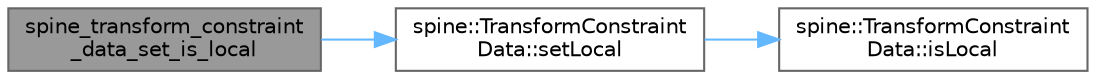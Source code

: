 digraph "spine_transform_constraint_data_set_is_local"
{
 // LATEX_PDF_SIZE
  bgcolor="transparent";
  edge [fontname=Helvetica,fontsize=10,labelfontname=Helvetica,labelfontsize=10];
  node [fontname=Helvetica,fontsize=10,shape=box,height=0.2,width=0.4];
  rankdir="LR";
  Node1 [id="Node000001",label="spine_transform_constraint\l_data_set_is_local",height=0.2,width=0.4,color="gray40", fillcolor="grey60", style="filled", fontcolor="black",tooltip=" "];
  Node1 -> Node2 [id="edge3_Node000001_Node000002",color="steelblue1",style="solid",tooltip=" "];
  Node2 [id="Node000002",label="spine::TransformConstraint\lData::setLocal",height=0.2,width=0.4,color="grey40", fillcolor="white", style="filled",URL="$classspine_1_1_transform_constraint_data.html#a1e4d5a2a018b43375efa7fcb287f8edd",tooltip=" "];
  Node2 -> Node3 [id="edge4_Node000002_Node000003",color="steelblue1",style="solid",tooltip=" "];
  Node3 [id="Node000003",label="spine::TransformConstraint\lData::isLocal",height=0.2,width=0.4,color="grey40", fillcolor="white", style="filled",URL="$classspine_1_1_transform_constraint_data.html#abe2f4d791655673a1768b3302f873e6a",tooltip=" "];
}
